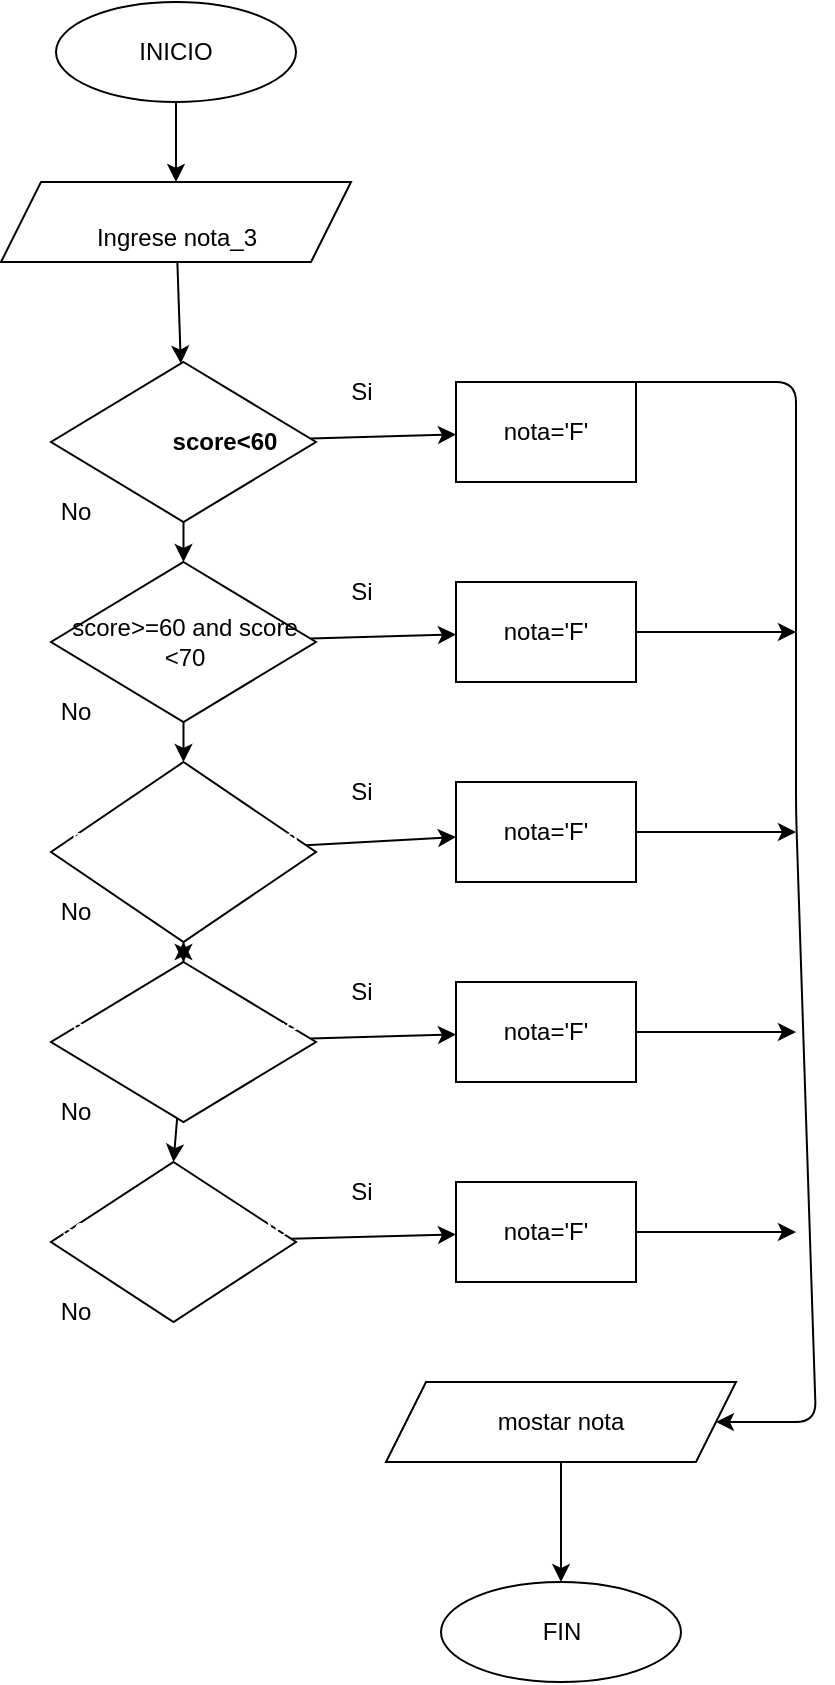 <mxfile>
    <diagram id="kEhxaxkW5lt75h6T09dG" name="Page-1">
        <mxGraphModel dx="1066" dy="567" grid="1" gridSize="10" guides="1" tooltips="1" connect="1" arrows="1" fold="1" page="1" pageScale="1" pageWidth="850" pageHeight="1100" math="0" shadow="0">
            <root>
                <mxCell id="0"/>
                <mxCell id="1" parent="0"/>
                <mxCell id="39" value="" style="edgeStyle=none;html=1;" parent="1" source="2" target="14" edge="1">
                    <mxGeometry relative="1" as="geometry"/>
                </mxCell>
                <mxCell id="2" value="INICIO" style="ellipse;whiteSpace=wrap;html=1;" parent="1" vertex="1">
                    <mxGeometry x="290" y="60" width="120" height="50" as="geometry"/>
                </mxCell>
                <mxCell id="6" value="FIN" style="ellipse;whiteSpace=wrap;html=1;" parent="1" vertex="1">
                    <mxGeometry x="482.5" y="850" width="120" height="50" as="geometry"/>
                </mxCell>
                <mxCell id="40" value="" style="edgeStyle=none;html=1;" parent="1" source="14" target="20" edge="1">
                    <mxGeometry relative="1" as="geometry"/>
                </mxCell>
                <mxCell id="14" value="&lt;div&gt;&lt;br&gt;&lt;/div&gt;Ingrese nota_3" style="shape=parallelogram;perimeter=parallelogramPerimeter;whiteSpace=wrap;html=1;fixedSize=1;" parent="1" vertex="1">
                    <mxGeometry x="262.5" y="150" width="175" height="40" as="geometry"/>
                </mxCell>
                <mxCell id="42" value="" style="edgeStyle=none;html=1;" parent="1" source="20" target="41" edge="1">
                    <mxGeometry relative="1" as="geometry"/>
                </mxCell>
                <mxCell id="75" value="" style="edgeStyle=none;html=1;entryX=0.5;entryY=0;entryDx=0;entryDy=0;" parent="1" source="20" target="51" edge="1">
                    <mxGeometry relative="1" as="geometry"/>
                </mxCell>
                <mxCell id="20" value="&lt;blockquote style=&quot;margin: 0 0 0 40px; border: none; padding: 0px;&quot;&gt;&lt;b&gt;score&amp;lt;60&lt;/b&gt;&lt;/blockquote&gt;" style="rhombus;whiteSpace=wrap;html=1;" parent="1" vertex="1">
                    <mxGeometry x="287.5" y="240" width="132.5" height="80" as="geometry"/>
                </mxCell>
                <mxCell id="65" value="" style="edgeStyle=none;html=1;" parent="1" edge="1" target="44">
                    <mxGeometry relative="1" as="geometry">
                        <mxPoint x="690" y="755" as="targetPoint"/>
                        <Array as="points">
                            <mxPoint x="660" y="250"/>
                            <mxPoint x="660" y="465"/>
                            <mxPoint x="670" y="770"/>
                        </Array>
                        <mxPoint x="580" y="250" as="sourcePoint"/>
                    </mxGeometry>
                </mxCell>
                <mxCell id="41" value="nota=&#39;F&#39;" style="rounded=0;whiteSpace=wrap;html=1;" parent="1" vertex="1">
                    <mxGeometry x="490" y="250" width="90" height="50" as="geometry"/>
                </mxCell>
                <mxCell id="87" value="" style="edgeStyle=none;html=1;" edge="1" parent="1" source="44" target="6">
                    <mxGeometry relative="1" as="geometry"/>
                </mxCell>
                <mxCell id="44" value="mostar nota&lt;div&gt;&lt;/div&gt;" style="shape=parallelogram;perimeter=parallelogramPerimeter;whiteSpace=wrap;html=1;fixedSize=1;" parent="1" vertex="1">
                    <mxGeometry x="455" y="750" width="175" height="40" as="geometry"/>
                </mxCell>
                <mxCell id="48" value="No" style="text;html=1;align=center;verticalAlign=middle;whiteSpace=wrap;rounded=0;" parent="1" vertex="1">
                    <mxGeometry x="270" y="300" width="60" height="30" as="geometry"/>
                </mxCell>
                <mxCell id="49" value="Si" style="text;html=1;align=center;verticalAlign=middle;whiteSpace=wrap;rounded=0;" parent="1" vertex="1">
                    <mxGeometry x="412.5" y="240" width="60" height="30" as="geometry"/>
                </mxCell>
                <mxCell id="50" value="" style="edgeStyle=none;html=1;" parent="1" source="51" target="52" edge="1">
                    <mxGeometry relative="1" as="geometry"/>
                </mxCell>
                <mxCell id="78" value="" style="edgeStyle=none;html=1;entryX=0.5;entryY=0;entryDx=0;entryDy=0;" parent="1" source="51" target="56" edge="1">
                    <mxGeometry relative="1" as="geometry"/>
                </mxCell>
                <mxCell id="51" value="score&amp;gt;=60 and score &amp;lt;70" style="rhombus;whiteSpace=wrap;html=1;" parent="1" vertex="1">
                    <mxGeometry x="287.5" y="340" width="132.5" height="80" as="geometry"/>
                </mxCell>
                <mxCell id="73" value="" style="edgeStyle=none;html=1;" parent="1" source="52" edge="1">
                    <mxGeometry relative="1" as="geometry">
                        <mxPoint x="660" y="375" as="targetPoint"/>
                    </mxGeometry>
                </mxCell>
                <mxCell id="52" value="nota=&#39;F&#39;" style="rounded=0;whiteSpace=wrap;html=1;" parent="1" vertex="1">
                    <mxGeometry x="490" y="350" width="90" height="50" as="geometry"/>
                </mxCell>
                <mxCell id="53" value="No" style="text;html=1;align=center;verticalAlign=middle;whiteSpace=wrap;rounded=0;" parent="1" vertex="1">
                    <mxGeometry x="270" y="400" width="60" height="30" as="geometry"/>
                </mxCell>
                <mxCell id="54" value="Si" style="text;html=1;align=center;verticalAlign=middle;whiteSpace=wrap;rounded=0;" parent="1" vertex="1">
                    <mxGeometry x="412.5" y="340" width="60" height="30" as="geometry"/>
                </mxCell>
                <mxCell id="55" value="" style="edgeStyle=none;html=1;" parent="1" source="56" target="57" edge="1">
                    <mxGeometry relative="1" as="geometry"/>
                </mxCell>
                <mxCell id="79" value="" style="edgeStyle=none;html=1;entryX=0.5;entryY=0;entryDx=0;entryDy=0;" parent="1" source="56" target="61" edge="1">
                    <mxGeometry relative="1" as="geometry"/>
                </mxCell>
                <mxCell id="56" value="&lt;span&gt;&lt;font style=&quot;color: light-dark(rgb(255, 255, 255), rgb(255, 255, 255));&quot;&gt;score&amp;gt;=60 and score &amp;lt;70&lt;/font&gt;&lt;/span&gt;" style="rhombus;whiteSpace=wrap;html=1;" parent="1" vertex="1">
                    <mxGeometry x="287.5" y="440" width="132.5" height="90" as="geometry"/>
                </mxCell>
                <mxCell id="71" value="" style="edgeStyle=none;html=1;" parent="1" source="57" edge="1">
                    <mxGeometry relative="1" as="geometry">
                        <mxPoint x="660" y="475" as="targetPoint"/>
                    </mxGeometry>
                </mxCell>
                <mxCell id="57" value="nota=&#39;F&#39;" style="rounded=0;whiteSpace=wrap;html=1;" parent="1" vertex="1">
                    <mxGeometry x="490" y="450" width="90" height="50" as="geometry"/>
                </mxCell>
                <mxCell id="58" value="No" style="text;html=1;align=center;verticalAlign=middle;whiteSpace=wrap;rounded=0;" parent="1" vertex="1">
                    <mxGeometry x="270" y="500" width="60" height="30" as="geometry"/>
                </mxCell>
                <mxCell id="59" value="Si" style="text;html=1;align=center;verticalAlign=middle;whiteSpace=wrap;rounded=0;" parent="1" vertex="1">
                    <mxGeometry x="412.5" y="440" width="60" height="30" as="geometry"/>
                </mxCell>
                <mxCell id="60" value="" style="edgeStyle=none;html=1;" parent="1" source="61" target="62" edge="1">
                    <mxGeometry relative="1" as="geometry"/>
                </mxCell>
                <mxCell id="86" value="" style="edgeStyle=none;html=1;entryX=0.5;entryY=0;entryDx=0;entryDy=0;" edge="1" parent="1" source="61" target="81">
                    <mxGeometry relative="1" as="geometry"/>
                </mxCell>
                <mxCell id="88" value="" style="edgeStyle=none;html=1;" edge="1" parent="1" source="61" target="56">
                    <mxGeometry relative="1" as="geometry"/>
                </mxCell>
                <mxCell id="61" value="&lt;span&gt;&lt;font style=&quot;color: light-dark(rgb(255, 255, 255), rgb(255, 255, 255));&quot;&gt;score&amp;gt;=60 and score &amp;lt;70&lt;/font&gt;&lt;/span&gt;" style="rhombus;whiteSpace=wrap;html=1;" parent="1" vertex="1">
                    <mxGeometry x="287.5" y="540" width="132.5" height="80" as="geometry"/>
                </mxCell>
                <mxCell id="69" value="" style="edgeStyle=none;html=1;" parent="1" source="62" edge="1">
                    <mxGeometry relative="1" as="geometry">
                        <mxPoint x="660" y="575" as="targetPoint"/>
                    </mxGeometry>
                </mxCell>
                <mxCell id="62" value="nota=&#39;F&#39;" style="rounded=0;whiteSpace=wrap;html=1;" parent="1" vertex="1">
                    <mxGeometry x="490" y="550" width="90" height="50" as="geometry"/>
                </mxCell>
                <mxCell id="63" value="No" style="text;html=1;align=center;verticalAlign=middle;whiteSpace=wrap;rounded=0;" parent="1" vertex="1">
                    <mxGeometry x="270" y="600" width="60" height="30" as="geometry"/>
                </mxCell>
                <mxCell id="64" value="Si" style="text;html=1;align=center;verticalAlign=middle;whiteSpace=wrap;rounded=0;" parent="1" vertex="1">
                    <mxGeometry x="412.5" y="540" width="60" height="30" as="geometry"/>
                </mxCell>
                <mxCell id="80" value="" style="edgeStyle=none;html=1;" edge="1" parent="1" source="81" target="83">
                    <mxGeometry relative="1" as="geometry"/>
                </mxCell>
                <mxCell id="81" value="&lt;span&gt;&lt;font style=&quot;color: light-dark(rgb(255, 255, 255), rgb(255, 255, 255));&quot;&gt;score&amp;gt;=60 and score &amp;lt;70&lt;/font&gt;&lt;/span&gt;" style="rhombus;whiteSpace=wrap;html=1;" vertex="1" parent="1">
                    <mxGeometry x="287.5" y="640" width="122.5" height="80" as="geometry"/>
                </mxCell>
                <mxCell id="82" value="" style="edgeStyle=none;html=1;" edge="1" parent="1" source="83">
                    <mxGeometry relative="1" as="geometry">
                        <mxPoint x="660" y="675" as="targetPoint"/>
                    </mxGeometry>
                </mxCell>
                <mxCell id="83" value="nota=&#39;F&#39;" style="rounded=0;whiteSpace=wrap;html=1;" vertex="1" parent="1">
                    <mxGeometry x="490" y="650" width="90" height="50" as="geometry"/>
                </mxCell>
                <mxCell id="84" value="No" style="text;html=1;align=center;verticalAlign=middle;whiteSpace=wrap;rounded=0;" vertex="1" parent="1">
                    <mxGeometry x="270" y="700" width="60" height="30" as="geometry"/>
                </mxCell>
                <mxCell id="85" value="Si" style="text;html=1;align=center;verticalAlign=middle;whiteSpace=wrap;rounded=0;" vertex="1" parent="1">
                    <mxGeometry x="412.5" y="640" width="60" height="30" as="geometry"/>
                </mxCell>
            </root>
        </mxGraphModel>
    </diagram>
</mxfile>